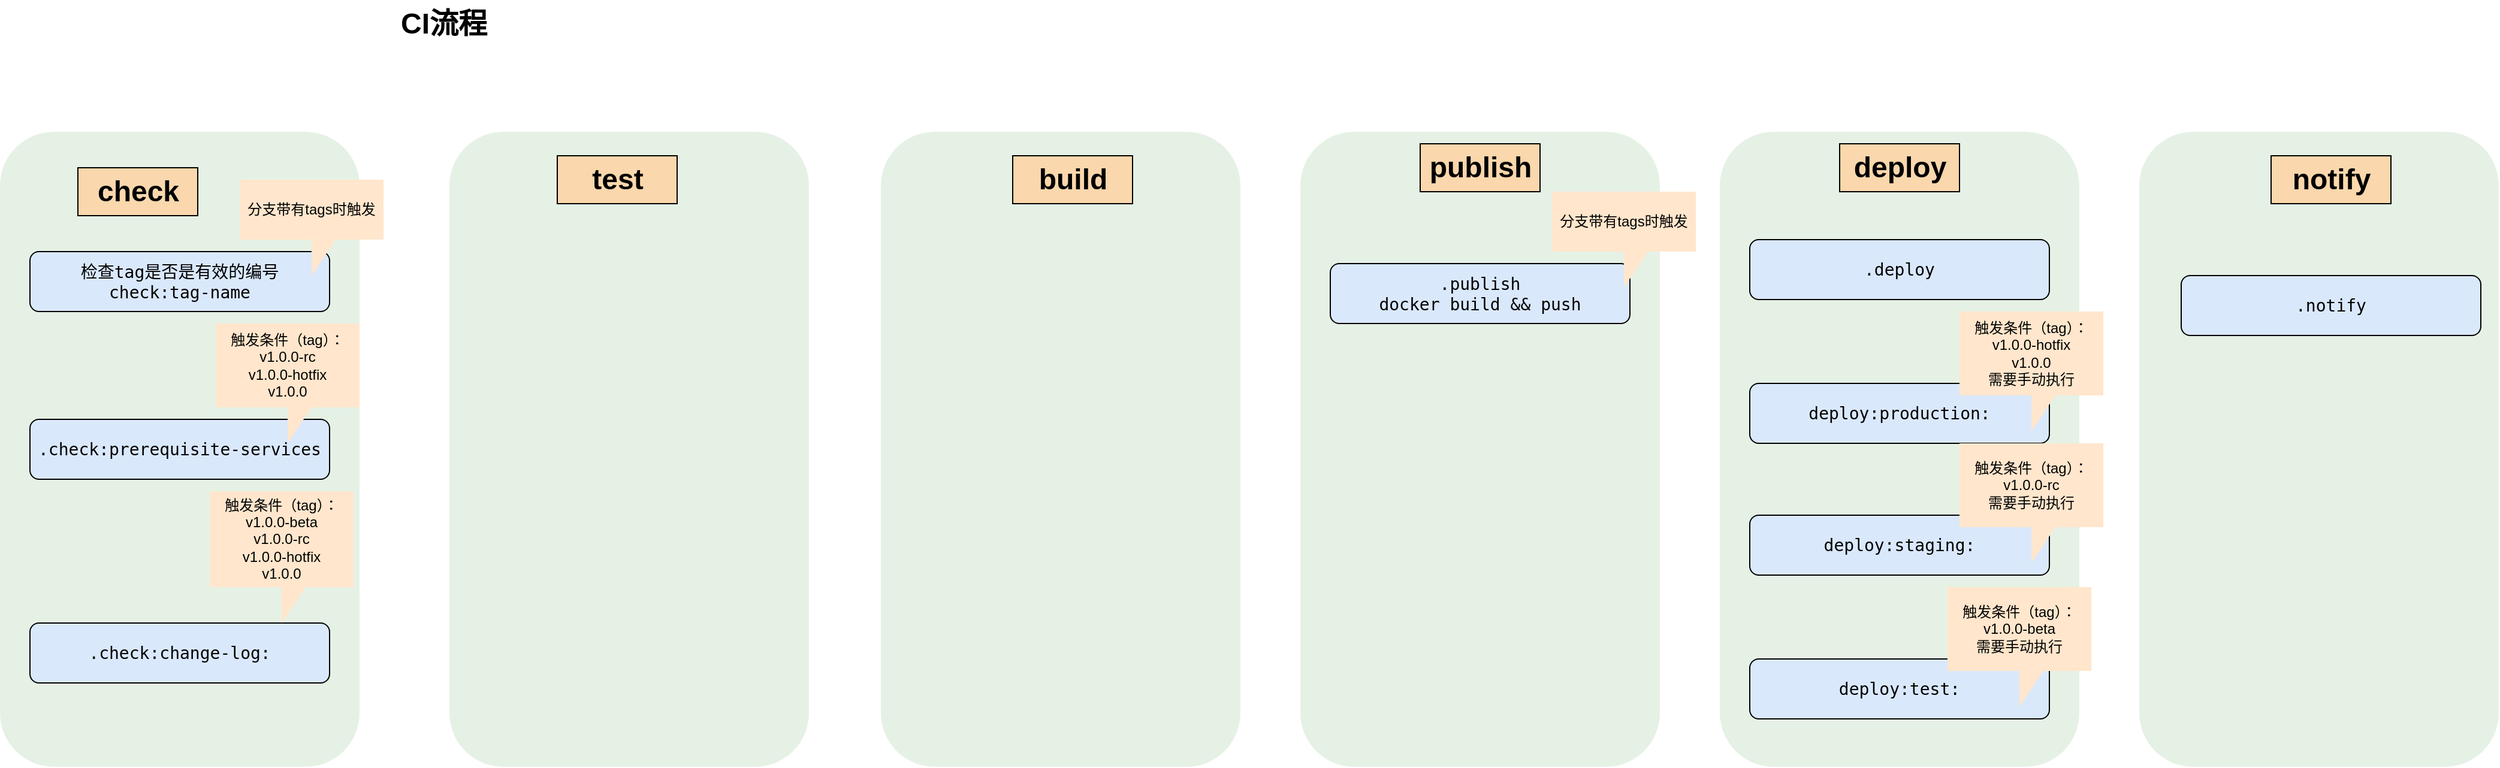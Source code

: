 <mxfile version="16.4.7" type="github">
  <diagram id="N28FcG6H1VBP1NtABqoi" name="Page-1">
    <mxGraphModel dx="1422" dy="831" grid="1" gridSize="10" guides="1" tooltips="1" connect="1" arrows="1" fold="1" page="1" pageScale="1" pageWidth="850" pageHeight="1100" math="0" shadow="0">
      <root>
        <mxCell id="0" />
        <mxCell id="1" parent="0" />
        <mxCell id="qJ4JjLRaJb5K1KTcW3Pz-2" value="CI流程" style="text;strokeColor=none;fillColor=none;html=1;fontSize=24;fontStyle=1;verticalAlign=middle;align=center;" vertex="1" parent="1">
          <mxGeometry x="375" y="70" width="100" height="40" as="geometry" />
        </mxCell>
        <mxCell id="qJ4JjLRaJb5K1KTcW3Pz-6" value="" style="rounded=1;whiteSpace=wrap;html=1;fillColor=#d5e8d4;strokeColor=none;opacity=60;" vertex="1" parent="1">
          <mxGeometry x="55" y="180" width="300" height="530" as="geometry" />
        </mxCell>
        <mxCell id="qJ4JjLRaJb5K1KTcW3Pz-3" value="check" style="text;strokeColor=default;fillColor=#fad7ac;html=1;fontSize=24;fontStyle=1;verticalAlign=middle;align=center;" vertex="1" parent="1">
          <mxGeometry x="120" y="210" width="100" height="40" as="geometry" />
        </mxCell>
        <mxCell id="qJ4JjLRaJb5K1KTcW3Pz-7" value="&lt;code style=&quot;font-size: 14px&quot;&gt;检查tag是否是有效的编号&lt;br&gt;check:tag-name&lt;br&gt;&lt;/code&gt;" style="rounded=1;whiteSpace=wrap;html=1;strokeColor=default;fillColor=#dae8fc;align=center;" vertex="1" parent="1">
          <mxGeometry x="80" y="280" width="250" height="50" as="geometry" />
        </mxCell>
        <mxCell id="qJ4JjLRaJb5K1KTcW3Pz-10" value="&lt;code style=&quot;font-size: 14px;&quot;&gt;.check:prerequisite-services&lt;br style=&quot;font-size: 14px;&quot;&gt;&lt;/code&gt;" style="rounded=1;whiteSpace=wrap;html=1;strokeColor=default;fillColor=#dae8fc;align=center;fontSize=14;" vertex="1" parent="1">
          <mxGeometry x="80" y="420" width="250" height="50" as="geometry" />
        </mxCell>
        <mxCell id="qJ4JjLRaJb5K1KTcW3Pz-11" value="分支带有tags时触发" style="shape=callout;whiteSpace=wrap;html=1;perimeter=calloutPerimeter;strokeColor=none;fillColor=#ffe6cc;" vertex="1" parent="1">
          <mxGeometry x="255" y="220" width="120" height="80" as="geometry" />
        </mxCell>
        <mxCell id="qJ4JjLRaJb5K1KTcW3Pz-12" value="触发条件（tag）：&lt;br&gt;v1.0.0-rc&lt;br&gt;v1.0.0-hotfix&lt;br&gt;v1.0.0" style="shape=callout;whiteSpace=wrap;html=1;perimeter=calloutPerimeter;strokeColor=none;fillColor=#ffe6cc;" vertex="1" parent="1">
          <mxGeometry x="235" y="340" width="120" height="100" as="geometry" />
        </mxCell>
        <mxCell id="qJ4JjLRaJb5K1KTcW3Pz-14" value="&lt;code&gt;.check:change-log:&lt;/code&gt;" style="rounded=1;whiteSpace=wrap;html=1;strokeColor=default;fillColor=#dae8fc;align=center;fontSize=14;" vertex="1" parent="1">
          <mxGeometry x="80" y="590" width="250" height="50" as="geometry" />
        </mxCell>
        <mxCell id="qJ4JjLRaJb5K1KTcW3Pz-15" value="触发条件（tag）：&lt;br&gt;v1.0.0-beta&lt;br&gt;v1.0.0-rc&lt;br&gt;v1.0.0-hotfix&lt;br&gt;v1.0.0" style="shape=callout;whiteSpace=wrap;html=1;perimeter=calloutPerimeter;strokeColor=none;fillColor=#ffe6cc;" vertex="1" parent="1">
          <mxGeometry x="230" y="480" width="120" height="110" as="geometry" />
        </mxCell>
        <mxCell id="qJ4JjLRaJb5K1KTcW3Pz-17" value="" style="rounded=1;whiteSpace=wrap;html=1;fillColor=#d5e8d4;strokeColor=none;opacity=60;" vertex="1" parent="1">
          <mxGeometry x="430" y="180" width="300" height="530" as="geometry" />
        </mxCell>
        <mxCell id="qJ4JjLRaJb5K1KTcW3Pz-16" value="test" style="text;strokeColor=default;fillColor=#fad7ac;html=1;fontSize=24;fontStyle=1;verticalAlign=middle;align=center;" vertex="1" parent="1">
          <mxGeometry x="520" y="200" width="100" height="40" as="geometry" />
        </mxCell>
        <mxCell id="qJ4JjLRaJb5K1KTcW3Pz-19" value="" style="rounded=1;whiteSpace=wrap;html=1;fillColor=#d5e8d4;strokeColor=none;opacity=60;" vertex="1" parent="1">
          <mxGeometry x="790" y="180" width="300" height="530" as="geometry" />
        </mxCell>
        <mxCell id="qJ4JjLRaJb5K1KTcW3Pz-18" value="build" style="text;strokeColor=default;fillColor=#fad7ac;html=1;fontSize=24;fontStyle=1;verticalAlign=middle;align=center;" vertex="1" parent="1">
          <mxGeometry x="900" y="200" width="100" height="40" as="geometry" />
        </mxCell>
        <mxCell id="qJ4JjLRaJb5K1KTcW3Pz-21" value="" style="rounded=1;whiteSpace=wrap;html=1;fillColor=#d5e8d4;strokeColor=none;opacity=60;" vertex="1" parent="1">
          <mxGeometry x="1140" y="180" width="300" height="530" as="geometry" />
        </mxCell>
        <mxCell id="qJ4JjLRaJb5K1KTcW3Pz-20" value="publish" style="text;strokeColor=default;fillColor=#fad7ac;html=1;fontSize=24;fontStyle=1;verticalAlign=middle;align=center;" vertex="1" parent="1">
          <mxGeometry x="1240" y="190" width="100" height="40" as="geometry" />
        </mxCell>
        <mxCell id="qJ4JjLRaJb5K1KTcW3Pz-23" value="" style="rounded=1;whiteSpace=wrap;html=1;fillColor=#d5e8d4;strokeColor=none;opacity=60;" vertex="1" parent="1">
          <mxGeometry x="1490" y="180" width="300" height="530" as="geometry" />
        </mxCell>
        <mxCell id="qJ4JjLRaJb5K1KTcW3Pz-22" value="deploy" style="text;strokeColor=default;fillColor=#fad7ac;html=1;fontSize=24;fontStyle=1;verticalAlign=middle;align=center;" vertex="1" parent="1">
          <mxGeometry x="1590" y="190" width="100" height="40" as="geometry" />
        </mxCell>
        <mxCell id="qJ4JjLRaJb5K1KTcW3Pz-25" value="" style="rounded=1;whiteSpace=wrap;html=1;fillColor=#d5e8d4;strokeColor=none;opacity=60;" vertex="1" parent="1">
          <mxGeometry x="1840" y="180" width="300" height="530" as="geometry" />
        </mxCell>
        <mxCell id="qJ4JjLRaJb5K1KTcW3Pz-24" value="notify" style="text;strokeColor=default;fillColor=#fad7ac;html=1;fontSize=24;fontStyle=1;verticalAlign=middle;align=center;" vertex="1" parent="1">
          <mxGeometry x="1950" y="200" width="100" height="40" as="geometry" />
        </mxCell>
        <mxCell id="qJ4JjLRaJb5K1KTcW3Pz-26" value="&lt;code&gt;.publish&lt;br&gt;&lt;code&gt;docker build &amp;amp;&amp;amp; push&lt;/code&gt;&lt;br&gt;&lt;/code&gt;" style="rounded=1;whiteSpace=wrap;html=1;strokeColor=default;fillColor=#dae8fc;align=center;fontSize=14;" vertex="1" parent="1">
          <mxGeometry x="1165" y="290" width="250" height="50" as="geometry" />
        </mxCell>
        <mxCell id="qJ4JjLRaJb5K1KTcW3Pz-27" value="分支带有tags时触发" style="shape=callout;whiteSpace=wrap;html=1;perimeter=calloutPerimeter;strokeColor=none;fillColor=#ffe6cc;" vertex="1" parent="1">
          <mxGeometry x="1350" y="230" width="120" height="80" as="geometry" />
        </mxCell>
        <mxCell id="qJ4JjLRaJb5K1KTcW3Pz-28" value="&lt;code&gt;.deploy&lt;br&gt;&lt;/code&gt;" style="rounded=1;whiteSpace=wrap;html=1;strokeColor=default;fillColor=#dae8fc;align=center;fontSize=14;" vertex="1" parent="1">
          <mxGeometry x="1515" y="270" width="250" height="50" as="geometry" />
        </mxCell>
        <mxCell id="qJ4JjLRaJb5K1KTcW3Pz-29" value="&lt;code&gt;&lt;code&gt;deploy:production:&lt;/code&gt;&lt;br&gt;&lt;/code&gt;" style="rounded=1;whiteSpace=wrap;html=1;strokeColor=default;fillColor=#dae8fc;align=center;fontSize=14;" vertex="1" parent="1">
          <mxGeometry x="1515" y="390" width="250" height="50" as="geometry" />
        </mxCell>
        <mxCell id="qJ4JjLRaJb5K1KTcW3Pz-30" value="&lt;code&gt;&lt;code&gt;deploy:staging:&lt;/code&gt;&lt;br&gt;&lt;/code&gt;" style="rounded=1;whiteSpace=wrap;html=1;strokeColor=default;fillColor=#dae8fc;align=center;fontSize=14;" vertex="1" parent="1">
          <mxGeometry x="1515" y="500" width="250" height="50" as="geometry" />
        </mxCell>
        <mxCell id="qJ4JjLRaJb5K1KTcW3Pz-31" value="&lt;code&gt;&lt;pre class=&quot;code highlight&quot; lang=&quot;yaml&quot;&gt;&lt;span id=&quot;LC310&quot; class=&quot;line&quot; lang=&quot;yaml&quot;&gt;&lt;/span&gt;&lt;span id=&quot;LC311&quot; class=&quot;line&quot; lang=&quot;yaml&quot;&gt;deploy:test:&lt;/span&gt;&lt;br&gt;&lt;/pre&gt;&lt;/code&gt;" style="rounded=1;whiteSpace=wrap;html=1;strokeColor=default;fillColor=#dae8fc;align=center;fontSize=14;" vertex="1" parent="1">
          <mxGeometry x="1515" y="620" width="250" height="50" as="geometry" />
        </mxCell>
        <mxCell id="qJ4JjLRaJb5K1KTcW3Pz-32" value="触发条件（tag）：&lt;br&gt;v1.0.0-hotfix&lt;br&gt;v1.0.0&lt;br&gt;需要手动执行" style="shape=callout;whiteSpace=wrap;html=1;perimeter=calloutPerimeter;strokeColor=none;fillColor=#ffe6cc;" vertex="1" parent="1">
          <mxGeometry x="1690" y="330" width="120" height="100" as="geometry" />
        </mxCell>
        <mxCell id="qJ4JjLRaJb5K1KTcW3Pz-33" value="触发条件（tag）：&lt;br&gt;v1.0.0-rc&lt;br&gt;需要手动执行" style="shape=callout;whiteSpace=wrap;html=1;perimeter=calloutPerimeter;strokeColor=none;fillColor=#ffe6cc;" vertex="1" parent="1">
          <mxGeometry x="1690" y="440" width="120" height="100" as="geometry" />
        </mxCell>
        <mxCell id="qJ4JjLRaJb5K1KTcW3Pz-34" value="触发条件（tag）：&lt;br&gt;v1.0.0-beta&lt;br&gt;需要手动执行" style="shape=callout;whiteSpace=wrap;html=1;perimeter=calloutPerimeter;strokeColor=none;fillColor=#ffe6cc;" vertex="1" parent="1">
          <mxGeometry x="1680" y="560" width="120" height="100" as="geometry" />
        </mxCell>
        <mxCell id="qJ4JjLRaJb5K1KTcW3Pz-35" value="&lt;code&gt;.notify&lt;br&gt;&lt;/code&gt;" style="rounded=1;whiteSpace=wrap;html=1;strokeColor=default;fillColor=#dae8fc;align=center;fontSize=14;" vertex="1" parent="1">
          <mxGeometry x="1875" y="300" width="250" height="50" as="geometry" />
        </mxCell>
      </root>
    </mxGraphModel>
  </diagram>
</mxfile>

